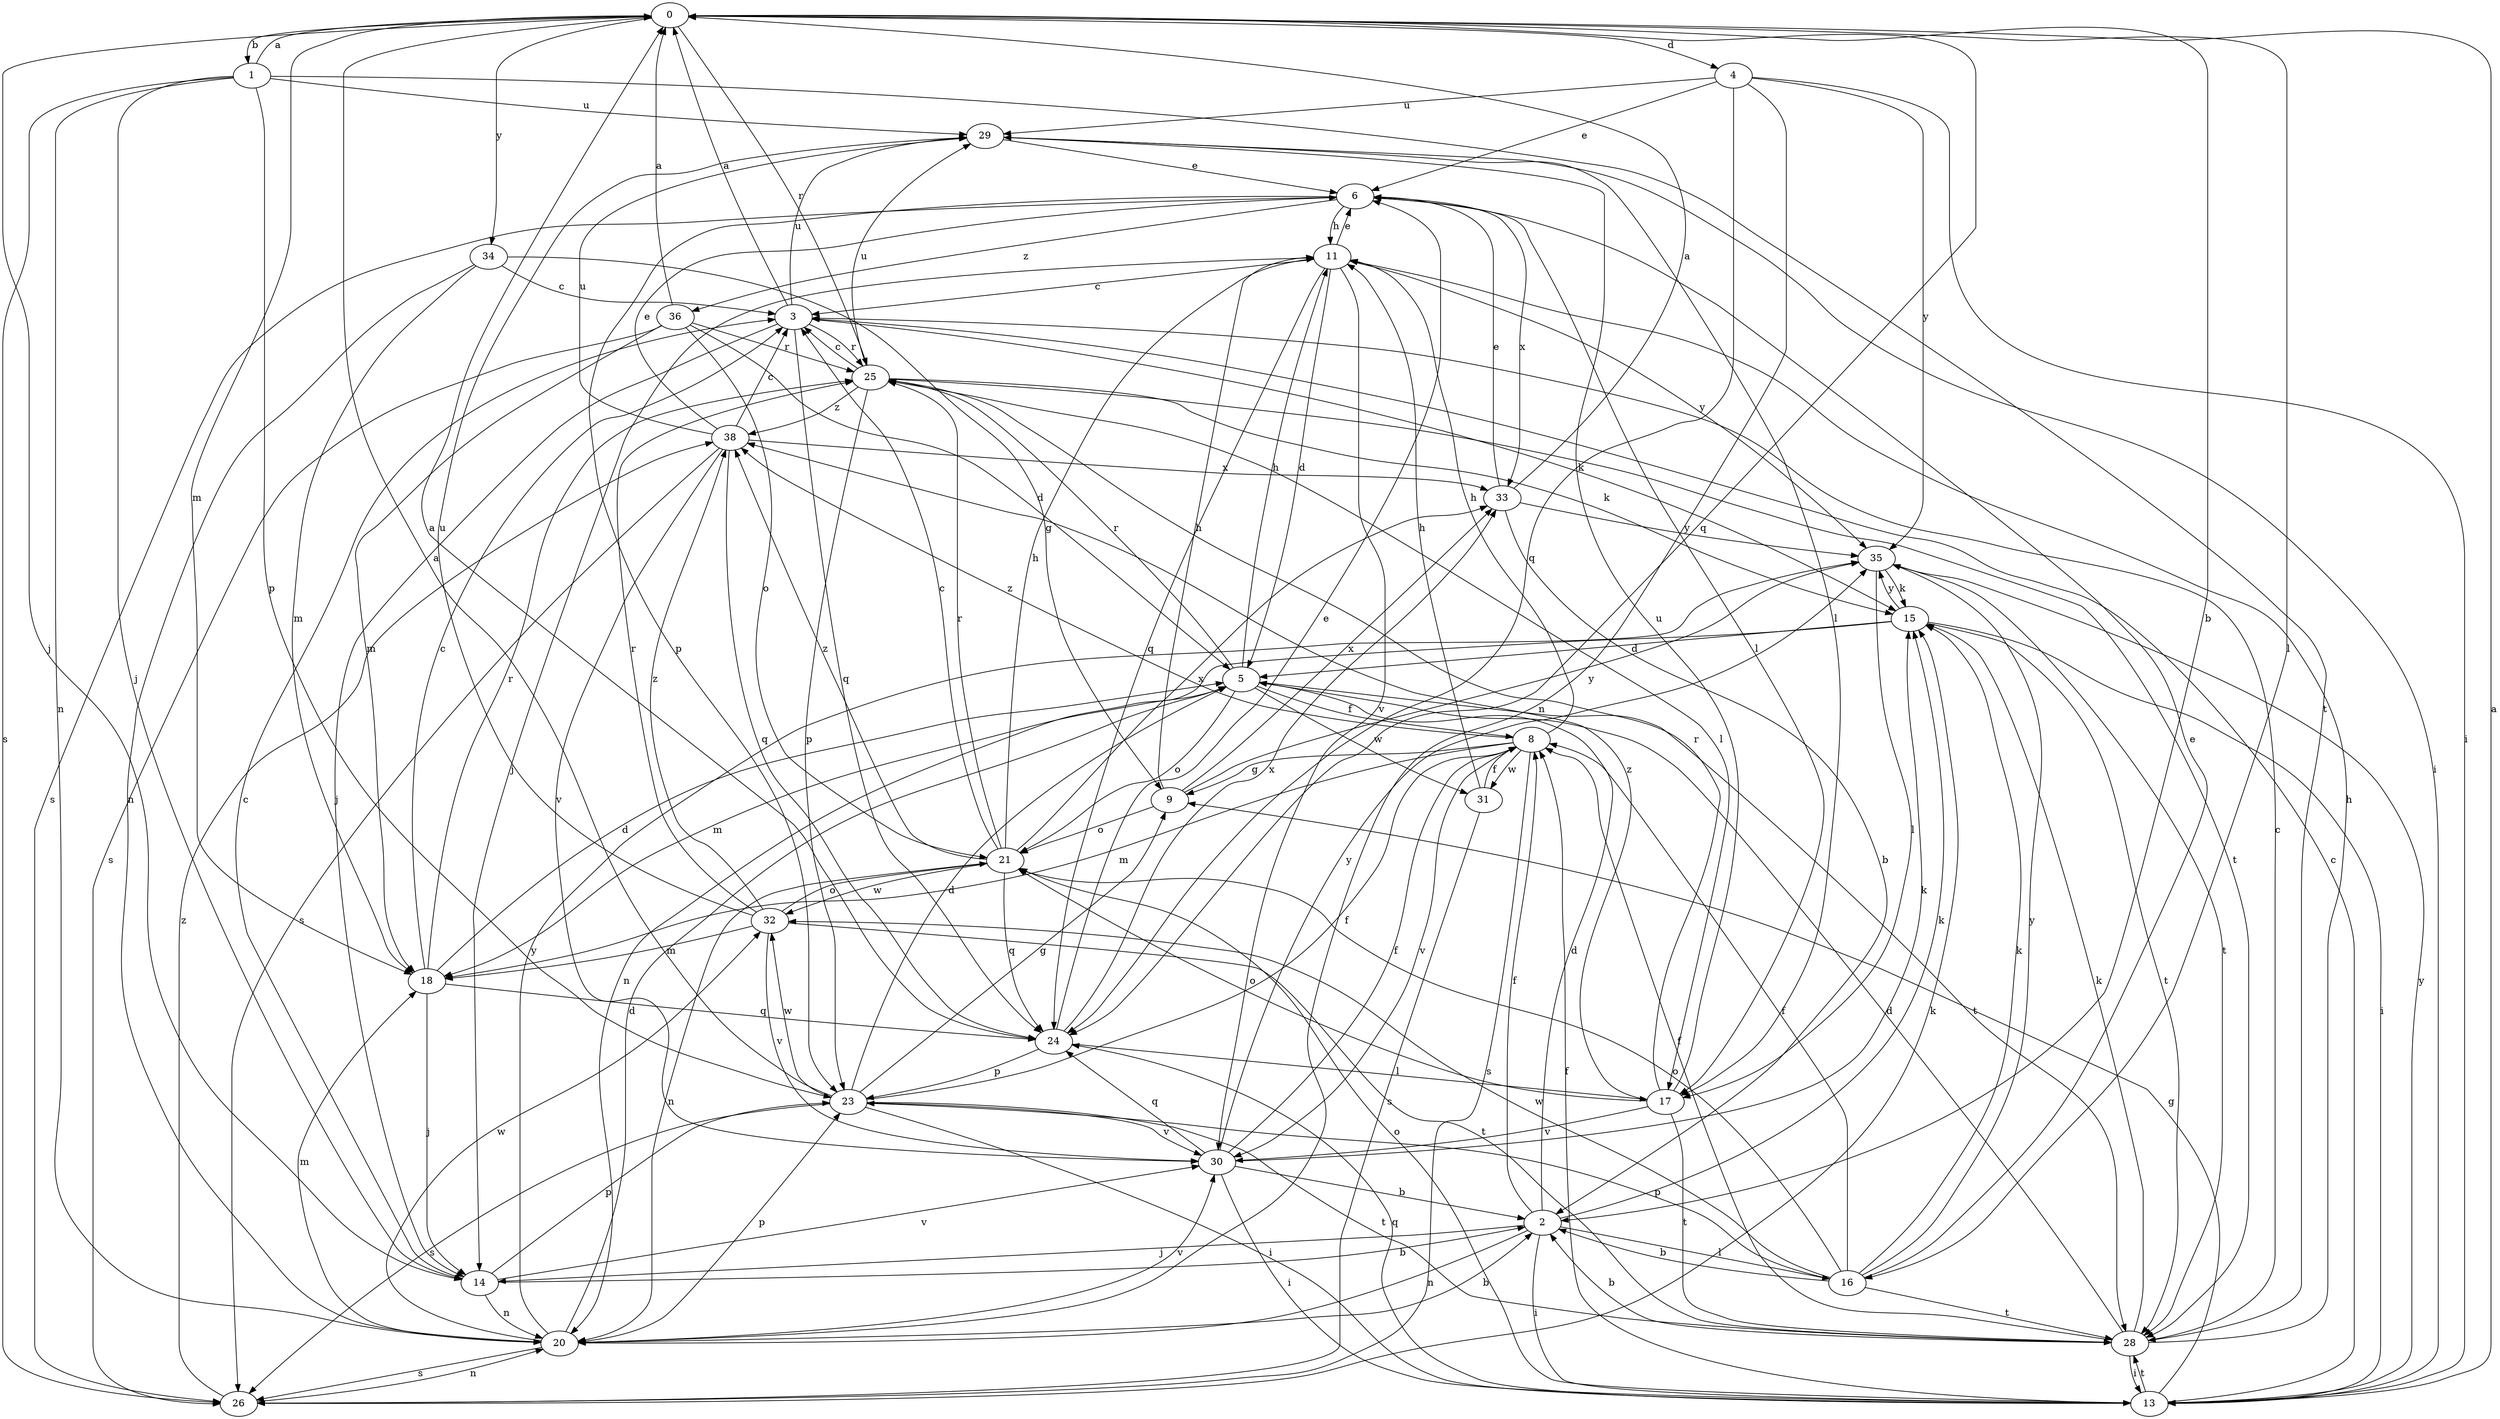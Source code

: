 strict digraph  {
0;
1;
2;
3;
4;
5;
6;
8;
9;
11;
13;
14;
15;
16;
17;
18;
20;
21;
23;
24;
25;
26;
28;
29;
30;
31;
32;
33;
34;
35;
36;
38;
0 -> 1  [label=b];
0 -> 2  [label=b];
0 -> 4  [label=d];
0 -> 14  [label=j];
0 -> 16  [label=l];
0 -> 18  [label=m];
0 -> 24  [label=q];
0 -> 25  [label=r];
0 -> 34  [label=y];
1 -> 0  [label=a];
1 -> 14  [label=j];
1 -> 20  [label=n];
1 -> 23  [label=p];
1 -> 26  [label=s];
1 -> 28  [label=t];
1 -> 29  [label=u];
2 -> 5  [label=d];
2 -> 8  [label=f];
2 -> 13  [label=i];
2 -> 14  [label=j];
2 -> 15  [label=k];
2 -> 16  [label=l];
2 -> 20  [label=n];
3 -> 0  [label=a];
3 -> 14  [label=j];
3 -> 15  [label=k];
3 -> 24  [label=q];
3 -> 25  [label=r];
3 -> 29  [label=u];
4 -> 6  [label=e];
4 -> 13  [label=i];
4 -> 20  [label=n];
4 -> 24  [label=q];
4 -> 29  [label=u];
4 -> 35  [label=y];
5 -> 8  [label=f];
5 -> 11  [label=h];
5 -> 18  [label=m];
5 -> 21  [label=o];
5 -> 25  [label=r];
5 -> 28  [label=t];
5 -> 31  [label=w];
6 -> 11  [label=h];
6 -> 17  [label=l];
6 -> 23  [label=p];
6 -> 26  [label=s];
6 -> 33  [label=x];
6 -> 36  [label=z];
8 -> 9  [label=g];
8 -> 11  [label=h];
8 -> 18  [label=m];
8 -> 26  [label=s];
8 -> 30  [label=v];
8 -> 31  [label=w];
8 -> 38  [label=z];
9 -> 11  [label=h];
9 -> 21  [label=o];
9 -> 33  [label=x];
9 -> 35  [label=y];
11 -> 3  [label=c];
11 -> 5  [label=d];
11 -> 6  [label=e];
11 -> 14  [label=j];
11 -> 24  [label=q];
11 -> 30  [label=v];
11 -> 35  [label=y];
13 -> 0  [label=a];
13 -> 3  [label=c];
13 -> 8  [label=f];
13 -> 9  [label=g];
13 -> 21  [label=o];
13 -> 24  [label=q];
13 -> 28  [label=t];
13 -> 35  [label=y];
14 -> 2  [label=b];
14 -> 3  [label=c];
14 -> 20  [label=n];
14 -> 23  [label=p];
14 -> 30  [label=v];
15 -> 5  [label=d];
15 -> 13  [label=i];
15 -> 20  [label=n];
15 -> 28  [label=t];
15 -> 35  [label=y];
16 -> 2  [label=b];
16 -> 6  [label=e];
16 -> 8  [label=f];
16 -> 15  [label=k];
16 -> 21  [label=o];
16 -> 23  [label=p];
16 -> 28  [label=t];
16 -> 32  [label=w];
16 -> 35  [label=y];
17 -> 21  [label=o];
17 -> 25  [label=r];
17 -> 28  [label=t];
17 -> 29  [label=u];
17 -> 30  [label=v];
17 -> 38  [label=z];
18 -> 3  [label=c];
18 -> 5  [label=d];
18 -> 14  [label=j];
18 -> 24  [label=q];
18 -> 25  [label=r];
20 -> 2  [label=b];
20 -> 5  [label=d];
20 -> 18  [label=m];
20 -> 23  [label=p];
20 -> 26  [label=s];
20 -> 30  [label=v];
20 -> 32  [label=w];
20 -> 35  [label=y];
21 -> 3  [label=c];
21 -> 11  [label=h];
21 -> 20  [label=n];
21 -> 24  [label=q];
21 -> 25  [label=r];
21 -> 32  [label=w];
21 -> 33  [label=x];
21 -> 38  [label=z];
23 -> 0  [label=a];
23 -> 5  [label=d];
23 -> 8  [label=f];
23 -> 9  [label=g];
23 -> 13  [label=i];
23 -> 26  [label=s];
23 -> 28  [label=t];
23 -> 30  [label=v];
23 -> 32  [label=w];
24 -> 0  [label=a];
24 -> 6  [label=e];
24 -> 17  [label=l];
24 -> 23  [label=p];
24 -> 33  [label=x];
25 -> 3  [label=c];
25 -> 15  [label=k];
25 -> 17  [label=l];
25 -> 23  [label=p];
25 -> 28  [label=t];
25 -> 29  [label=u];
25 -> 38  [label=z];
26 -> 15  [label=k];
26 -> 20  [label=n];
26 -> 38  [label=z];
28 -> 2  [label=b];
28 -> 3  [label=c];
28 -> 5  [label=d];
28 -> 8  [label=f];
28 -> 11  [label=h];
28 -> 13  [label=i];
28 -> 15  [label=k];
29 -> 6  [label=e];
29 -> 13  [label=i];
29 -> 17  [label=l];
30 -> 2  [label=b];
30 -> 8  [label=f];
30 -> 13  [label=i];
30 -> 15  [label=k];
30 -> 24  [label=q];
30 -> 35  [label=y];
31 -> 8  [label=f];
31 -> 11  [label=h];
31 -> 26  [label=s];
32 -> 18  [label=m];
32 -> 21  [label=o];
32 -> 25  [label=r];
32 -> 28  [label=t];
32 -> 29  [label=u];
32 -> 30  [label=v];
32 -> 38  [label=z];
33 -> 0  [label=a];
33 -> 2  [label=b];
33 -> 6  [label=e];
33 -> 35  [label=y];
34 -> 3  [label=c];
34 -> 9  [label=g];
34 -> 18  [label=m];
34 -> 20  [label=n];
35 -> 15  [label=k];
35 -> 17  [label=l];
35 -> 28  [label=t];
36 -> 0  [label=a];
36 -> 5  [label=d];
36 -> 18  [label=m];
36 -> 21  [label=o];
36 -> 25  [label=r];
36 -> 26  [label=s];
38 -> 3  [label=c];
38 -> 6  [label=e];
38 -> 24  [label=q];
38 -> 26  [label=s];
38 -> 29  [label=u];
38 -> 30  [label=v];
38 -> 33  [label=x];
}
